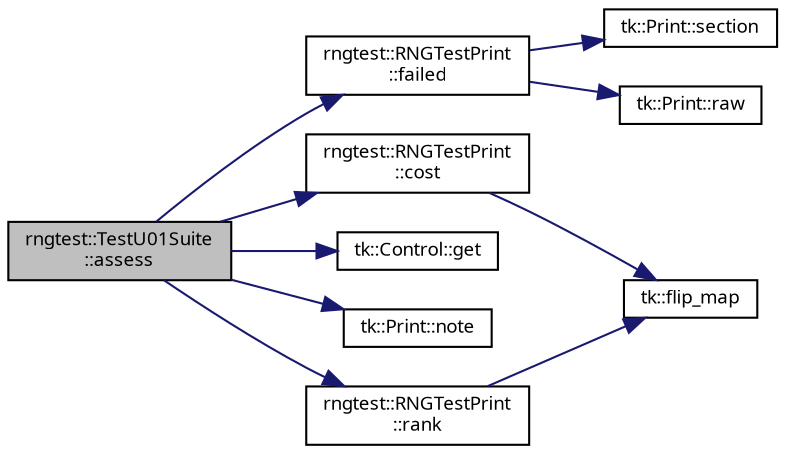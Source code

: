 digraph "rngtest::TestU01Suite::assess"
{
 // INTERACTIVE_SVG=YES
  bgcolor="transparent";
  edge [fontname="sans-serif",fontsize="9",labelfontname="sans-serif",labelfontsize="9"];
  node [fontname="sans-serif",fontsize="9",shape=record];
  rankdir="LR";
  Node1 [label="rngtest::TestU01Suite\l::assess",height=0.2,width=0.4,color="black", fillcolor="grey75", style="filled", fontcolor="black"];
  Node1 -> Node2 [color="midnightblue",fontsize="9",style="solid",fontname="sans-serif"];
  Node2 [label="rngtest::RNGTestPrint\l::cost",height=0.2,width=0.4,color="black",URL="$classrngtest_1_1_r_n_g_test_print.html#affd8fb0a946c73d7d634bd430041dad6"];
  Node2 -> Node3 [color="midnightblue",fontsize="9",style="solid",fontname="sans-serif"];
  Node3 [label="tk::flip_map",height=0.2,width=0.4,color="black",URL="$namespacetk.html#a42982d289f8edfffa60fa4da8b7b9fdf"];
  Node1 -> Node4 [color="midnightblue",fontsize="9",style="solid",fontname="sans-serif"];
  Node4 [label="rngtest::RNGTestPrint\l::failed",height=0.2,width=0.4,color="black",URL="$classrngtest_1_1_r_n_g_test_print.html#ac520b49eb06e021bc3f8003cc0a84d6a",tooltip="Print failed statistical test names, RNGs, and p-values. "];
  Node4 -> Node5 [color="midnightblue",fontsize="9",style="solid",fontname="sans-serif"];
  Node5 [label="tk::Print::raw",height=0.2,width=0.4,color="black",URL="$classtk_1_1_print.html#aaab336a69963974e27fdc19cc6998aa7"];
  Node4 -> Node6 [color="midnightblue",fontsize="9",style="solid",fontname="sans-serif"];
  Node6 [label="tk::Print::section",height=0.2,width=0.4,color="black",URL="$classtk_1_1_print.html#a5a84d90bea597aaf9544cf21179852d0"];
  Node1 -> Node7 [color="midnightblue",fontsize="9",style="solid",fontname="sans-serif"];
  Node7 [label="tk::Control::get",height=0.2,width=0.4,color="black",URL="$classtk_1_1_control.html#a85c14acef1b9de96946fcf2ab7c08721",tooltip="Const-ref accessor to single element at 1st level. "];
  Node1 -> Node8 [color="midnightblue",fontsize="9",style="solid",fontname="sans-serif"];
  Node8 [label="tk::Print::note",height=0.2,width=0.4,color="black",URL="$classtk_1_1_print.html#aa578953fd848dccef867253eb0955a26"];
  Node1 -> Node9 [color="midnightblue",fontsize="9",style="solid",fontname="sans-serif"];
  Node9 [label="rngtest::RNGTestPrint\l::rank",height=0.2,width=0.4,color="black",URL="$classrngtest_1_1_r_n_g_test_print.html#a7ae220f2f8f6bc1d44ddb7ed15b6ff72"];
  Node9 -> Node3 [color="midnightblue",fontsize="9",style="solid",fontname="sans-serif"];
}
